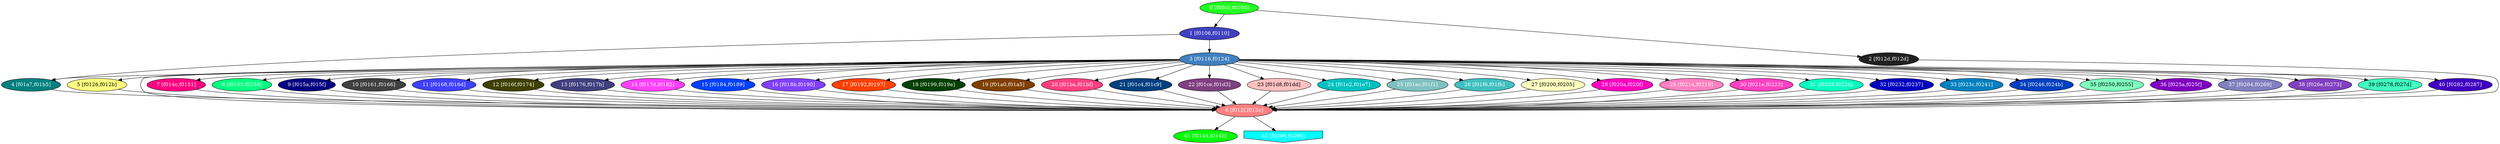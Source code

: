 diGraph libnss3{
	libnss3_0  [style=filled fillcolor="#20FF20" fontcolor="#ffffff" shape=oval label="0 [f00c0,f0104]"]
	libnss3_1  [style=filled fillcolor="#4040C0" fontcolor="#ffffff" shape=oval label="1 [f0106,f0110]"]
	libnss3_2  [style=filled fillcolor="#202020" fontcolor="#ffffff" shape=oval label="2 [f012d,f012d]"]
	libnss3_3  [style=filled fillcolor="#4080C0" fontcolor="#ffffff" shape=oval label="3 [f0116,f0124]"]
	libnss3_4  [style=filled fillcolor="#008080" fontcolor="#ffffff" shape=oval label="4 [f01a7,f01b5]"]
	libnss3_5  [style=filled fillcolor="#FFFF80" fontcolor="#000000" shape=oval label="5 [f0126,f012b]"]
	libnss3_6  [style=filled fillcolor="#FF8080" fontcolor="#ffffff" shape=oval label="6 [f012f,f013e]"]
	libnss3_7  [style=filled fillcolor="#FF0080" fontcolor="#ffffff" shape=oval label="7 [f014c,f0151]"]
	libnss3_8  [style=filled fillcolor="#00FF80" fontcolor="#ffffff" shape=oval label="8 [f0153,f0158]"]
	libnss3_9  [style=filled fillcolor="#000080" fontcolor="#ffffff" shape=oval label="9 [f015a,f015f]"]
	libnss3_a  [style=filled fillcolor="#404040" fontcolor="#ffffff" shape=oval label="10 [f0161,f0166]"]
	libnss3_b  [style=filled fillcolor="#4040FF" fontcolor="#ffffff" shape=oval label="11 [f0168,f016d]"]
	libnss3_c  [style=filled fillcolor="#404000" fontcolor="#ffffff" shape=oval label="12 [f016f,f0174]"]
	libnss3_d  [style=filled fillcolor="#404080" fontcolor="#ffffff" shape=oval label="13 [f0176,f017b]"]
	libnss3_e  [style=filled fillcolor="#FF40FF" fontcolor="#ffffff" shape=oval label="14 [f017d,f0182]"]
	libnss3_f  [style=filled fillcolor="#0040FF" fontcolor="#ffffff" shape=oval label="15 [f0184,f0189]"]
	libnss3_10  [style=filled fillcolor="#8040FF" fontcolor="#ffffff" shape=oval label="16 [f018b,f0190]"]
	libnss3_11  [style=filled fillcolor="#FF4000" fontcolor="#ffffff" shape=oval label="17 [f0192,f0197]"]
	libnss3_12  [style=filled fillcolor="#004000" fontcolor="#ffffff" shape=oval label="18 [f0199,f019e]"]
	libnss3_13  [style=filled fillcolor="#804000" fontcolor="#ffffff" shape=oval label="19 [f01a0,f01a5]"]
	libnss3_14  [style=filled fillcolor="#FF4080" fontcolor="#ffffff" shape=oval label="20 [f01ba,f01bf]"]
	libnss3_15  [style=filled fillcolor="#004080" fontcolor="#ffffff" shape=oval label="21 [f01c4,f01c9]"]
	libnss3_16  [style=filled fillcolor="#804080" fontcolor="#ffffff" shape=oval label="22 [f01ce,f01d3]"]
	libnss3_17  [style=filled fillcolor="#FFC0C0" fontcolor="#000000" shape=oval label="23 [f01d8,f01dd]"]
	libnss3_18  [style=filled fillcolor="#00C0C0" fontcolor="#ffffff" shape=oval label="24 [f01e2,f01e7]"]
	libnss3_19  [style=filled fillcolor="#80C0C0" fontcolor="#ffffff" shape=oval label="25 [f01ec,f01f1]"]
	libnss3_1a  [style=filled fillcolor="#40C0C0" fontcolor="#ffffff" shape=oval label="26 [f01f6,f01fb]"]
	libnss3_1b  [style=filled fillcolor="#FFFFC0" fontcolor="#000000" shape=oval label="27 [f0200,f0205]"]
	libnss3_1c  [style=filled fillcolor="#FF00C0" fontcolor="#ffffff" shape=oval label="28 [f020a,f020f]"]
	libnss3_1d  [style=filled fillcolor="#FF80C0" fontcolor="#ffffff" shape=oval label="29 [f0214,f0219]"]
	libnss3_1e  [style=filled fillcolor="#FF40C0" fontcolor="#ffffff" shape=oval label="30 [f021e,f0223]"]
	libnss3_1f  [style=filled fillcolor="#00FFC0" fontcolor="#ffffff" shape=oval label="31 [f0228,f022d]"]
	libnss3_20  [style=filled fillcolor="#0000C0" fontcolor="#ffffff" shape=oval label="32 [f0232,f0237]"]
	libnss3_21  [style=filled fillcolor="#0080C0" fontcolor="#ffffff" shape=oval label="33 [f023c,f0241]"]
	libnss3_22  [style=filled fillcolor="#0040C0" fontcolor="#ffffff" shape=oval label="34 [f0246,f024b]"]
	libnss3_23  [style=filled fillcolor="#80FFC0" fontcolor="#000000" shape=oval label="35 [f0250,f0255]"]
	libnss3_24  [style=filled fillcolor="#8000C0" fontcolor="#ffffff" shape=oval label="36 [f025a,f025f]"]
	libnss3_25  [style=filled fillcolor="#8080C0" fontcolor="#ffffff" shape=oval label="37 [f0264,f0269]"]
	libnss3_26  [style=filled fillcolor="#8040C0" fontcolor="#ffffff" shape=oval label="38 [f026e,f0273]"]
	libnss3_27  [style=filled fillcolor="#40FFC0" fontcolor="#000000" shape=oval label="39 [f0278,f027d]"]
	libnss3_28  [style=filled fillcolor="#4000C0" fontcolor="#ffffff" shape=oval label="40 [f0282,f0287]"]
	libnss3_29  [style=filled fillcolor="#00FF00" fontcolor="#ffffff" shape=oval label="41 [f0144,f014b]"]
	libnss3_2a  [style=filled fillcolor="#00FFFF" fontcolor="#ffffff" shape=invhouse label="42 [f0296,f0296]"]

	libnss3_0 -> libnss3_1
	libnss3_0 -> libnss3_2
	libnss3_1 -> libnss3_3
	libnss3_1 -> libnss3_4
	libnss3_2 -> libnss3_6
	libnss3_3 -> libnss3_4
	libnss3_3 -> libnss3_5
	libnss3_3 -> libnss3_6
	libnss3_3 -> libnss3_7
	libnss3_3 -> libnss3_8
	libnss3_3 -> libnss3_9
	libnss3_3 -> libnss3_a
	libnss3_3 -> libnss3_b
	libnss3_3 -> libnss3_c
	libnss3_3 -> libnss3_d
	libnss3_3 -> libnss3_e
	libnss3_3 -> libnss3_f
	libnss3_3 -> libnss3_10
	libnss3_3 -> libnss3_11
	libnss3_3 -> libnss3_12
	libnss3_3 -> libnss3_13
	libnss3_3 -> libnss3_14
	libnss3_3 -> libnss3_15
	libnss3_3 -> libnss3_16
	libnss3_3 -> libnss3_17
	libnss3_3 -> libnss3_18
	libnss3_3 -> libnss3_19
	libnss3_3 -> libnss3_1a
	libnss3_3 -> libnss3_1b
	libnss3_3 -> libnss3_1c
	libnss3_3 -> libnss3_1d
	libnss3_3 -> libnss3_1e
	libnss3_3 -> libnss3_1f
	libnss3_3 -> libnss3_20
	libnss3_3 -> libnss3_21
	libnss3_3 -> libnss3_22
	libnss3_3 -> libnss3_23
	libnss3_3 -> libnss3_24
	libnss3_3 -> libnss3_25
	libnss3_3 -> libnss3_26
	libnss3_3 -> libnss3_27
	libnss3_3 -> libnss3_28
	libnss3_4 -> libnss3_6
	libnss3_5 -> libnss3_6
	libnss3_6 -> libnss3_29
	libnss3_6 -> libnss3_2a
	libnss3_7 -> libnss3_6
	libnss3_8 -> libnss3_6
	libnss3_9 -> libnss3_6
	libnss3_a -> libnss3_6
	libnss3_b -> libnss3_6
	libnss3_c -> libnss3_6
	libnss3_d -> libnss3_6
	libnss3_e -> libnss3_6
	libnss3_f -> libnss3_6
	libnss3_10 -> libnss3_6
	libnss3_11 -> libnss3_6
	libnss3_12 -> libnss3_6
	libnss3_13 -> libnss3_6
	libnss3_14 -> libnss3_6
	libnss3_15 -> libnss3_6
	libnss3_16 -> libnss3_6
	libnss3_17 -> libnss3_6
	libnss3_18 -> libnss3_6
	libnss3_19 -> libnss3_6
	libnss3_1a -> libnss3_6
	libnss3_1b -> libnss3_6
	libnss3_1c -> libnss3_6
	libnss3_1d -> libnss3_6
	libnss3_1e -> libnss3_6
	libnss3_1f -> libnss3_6
	libnss3_20 -> libnss3_6
	libnss3_21 -> libnss3_6
	libnss3_22 -> libnss3_6
	libnss3_23 -> libnss3_6
	libnss3_24 -> libnss3_6
	libnss3_25 -> libnss3_6
	libnss3_26 -> libnss3_6
	libnss3_27 -> libnss3_6
	libnss3_28 -> libnss3_6
}